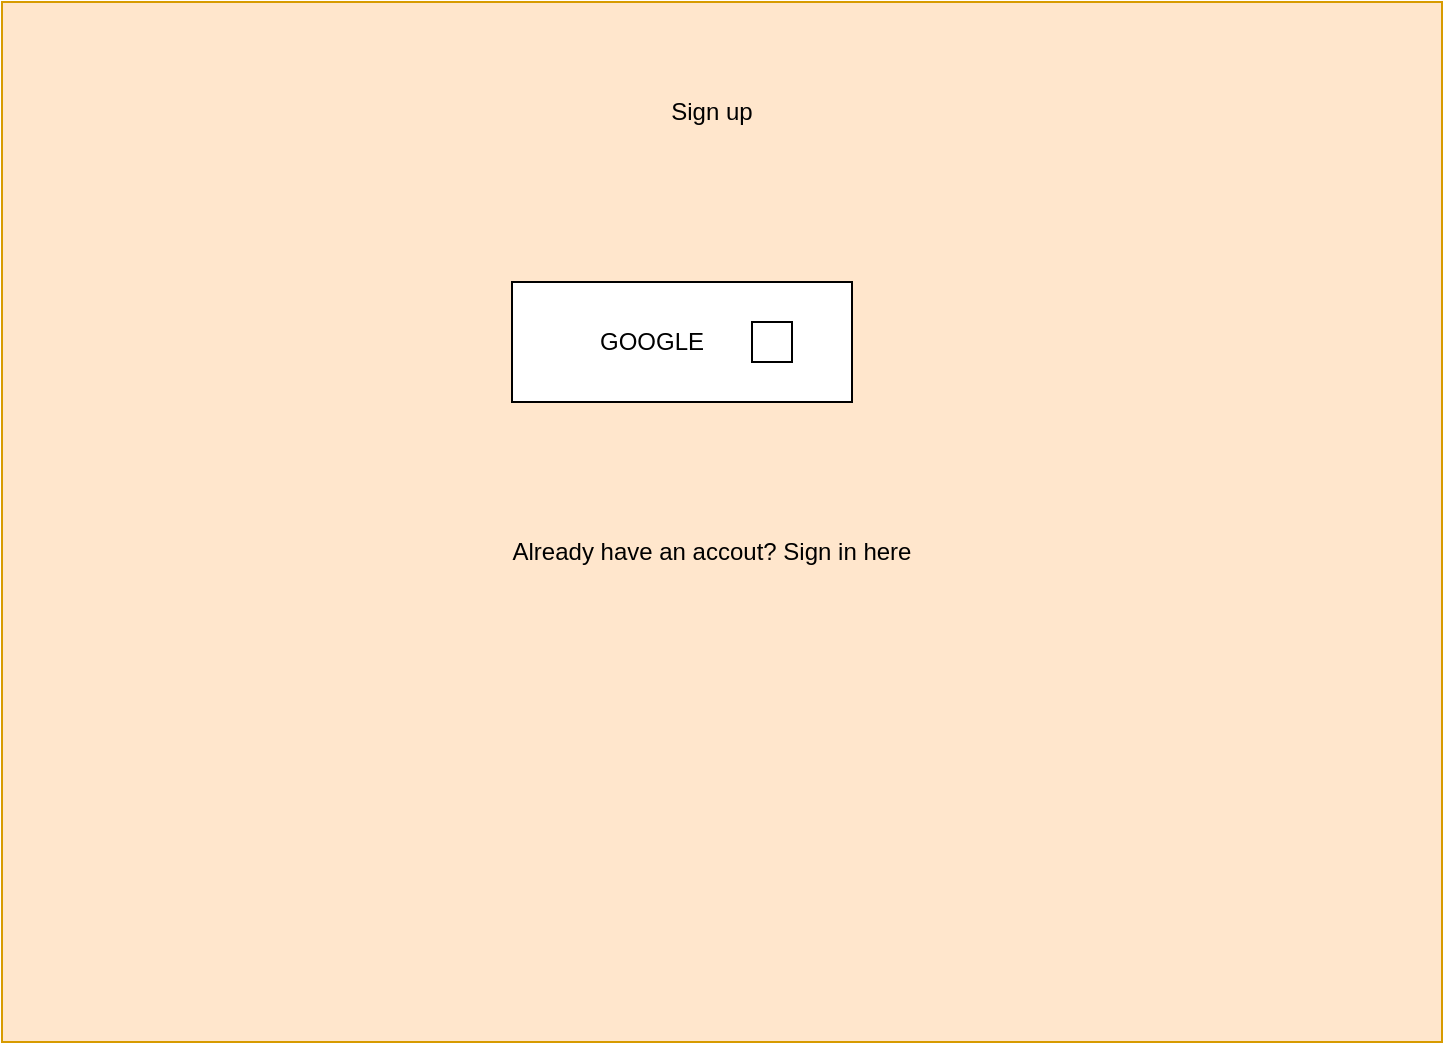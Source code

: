 <mxfile version="28.2.5">
  <diagram name="Page-1" id="vvveMXzXcXlvGEUFj_2V">
    <mxGraphModel dx="1042" dy="527" grid="1" gridSize="10" guides="1" tooltips="1" connect="1" arrows="1" fold="1" page="1" pageScale="1" pageWidth="850" pageHeight="1100" math="0" shadow="0">
      <root>
        <mxCell id="0" />
        <mxCell id="1" parent="0" />
        <mxCell id="ipE3xKJ-I7LGU50CusR4-1" value="" style="rounded=0;whiteSpace=wrap;html=1;fillColor=light-dark(#FFE6CC,#FFFFFF);strokeColor=#d79b00;" vertex="1" parent="1">
          <mxGeometry x="65" y="30" width="720" height="520" as="geometry" />
        </mxCell>
        <mxCell id="ipE3xKJ-I7LGU50CusR4-5" value="" style="rounded=0;whiteSpace=wrap;html=1;" vertex="1" parent="1">
          <mxGeometry x="320" y="170" width="170" height="60" as="geometry" />
        </mxCell>
        <mxCell id="ipE3xKJ-I7LGU50CusR4-6" value="&lt;font style=&quot;color: light-dark(rgb(0, 0, 0), rgb(0, 0, 0));&quot;&gt;Sign up&lt;/font&gt;" style="text;html=1;align=center;verticalAlign=middle;whiteSpace=wrap;rounded=0;" vertex="1" parent="1">
          <mxGeometry x="390" y="70" width="60" height="30" as="geometry" />
        </mxCell>
        <mxCell id="ipE3xKJ-I7LGU50CusR4-7" value="GOOGLE" style="text;html=1;align=center;verticalAlign=middle;whiteSpace=wrap;rounded=0;" vertex="1" parent="1">
          <mxGeometry x="330" y="185" width="120" height="30" as="geometry" />
        </mxCell>
        <mxCell id="ipE3xKJ-I7LGU50CusR4-8" value="" style="rounded=0;whiteSpace=wrap;html=1;" vertex="1" parent="1">
          <mxGeometry x="440" y="190" width="20" height="20" as="geometry" />
        </mxCell>
        <mxCell id="ipE3xKJ-I7LGU50CusR4-10" value="&lt;font style=&quot;color: light-dark(rgb(0, 0, 0), rgb(0, 0, 0));&quot;&gt;Already have an accout? Sign in&lt;/font&gt;&lt;font style=&quot;color: light-dark(rgb(0, 0, 0), rgb(51, 51, 255));&quot;&gt; here&lt;/font&gt;" style="text;html=1;align=center;verticalAlign=middle;whiteSpace=wrap;rounded=0;" vertex="1" parent="1">
          <mxGeometry x="290" y="290" width="260" height="30" as="geometry" />
        </mxCell>
      </root>
    </mxGraphModel>
  </diagram>
</mxfile>

